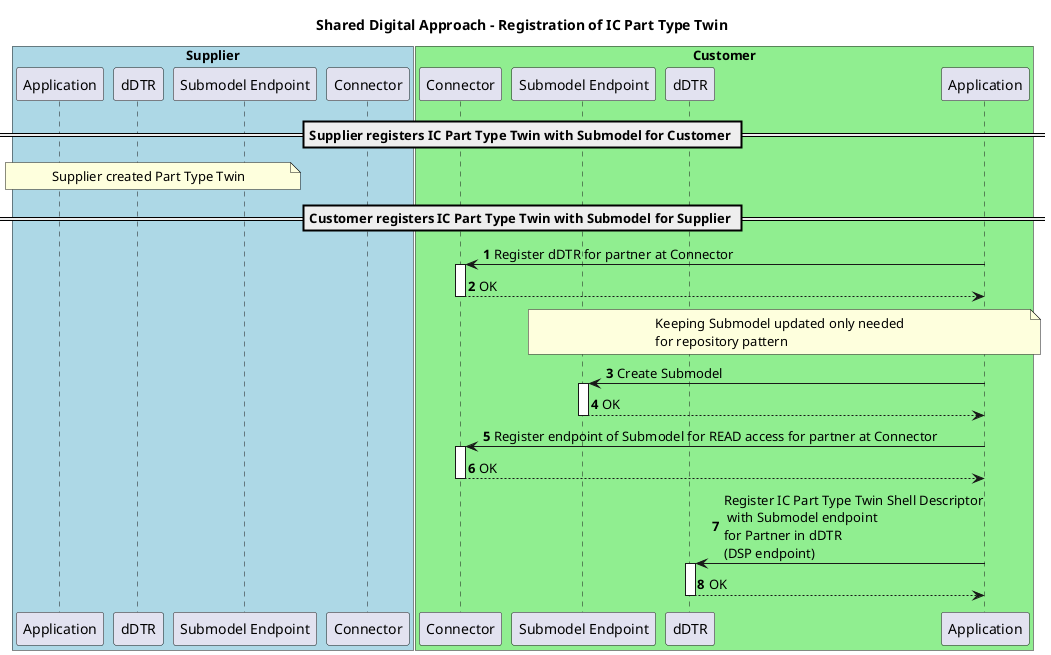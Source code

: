@startuml Figure_3
title Shared Digital Approach - Registration of IC Part Type Twin

autonumber

box "Supplier" #LightBlue
    participant SupplierApplication as "Application"
    participant SupplierDTR as "dDTR"
    participant SupplierSubmodelEndpoint as "Submodel Endpoint"
    participant SupplierEDC as "Connector"
end box

box "Customer" #LightGreen
    participant CustomerEDC as "Connector"
    participant CustomerSubmodelEndpoint as "Submodel Endpoint"
    participant CustomerDTR as "dDTR"
    participant CustomerApplication as "Application"
end box

== Supplier registers IC Part Type Twin with Submodel for Customer ==

    note over SupplierApplication, SupplierSubmodelEndpoint: Supplier created Part Type Twin


== Customer registers IC Part Type Twin with Submodel for Supplier ==
    CustomerApplication -> CustomerEDC: Register dDTR for partner at Connector
    activate CustomerEDC 
    return OK

    note over CustomerSubmodelEndpoint, CustomerApplication: Keeping Submodel updated only needed\nfor repository pattern
    CustomerApplication -> CustomerSubmodelEndpoint: Create Submodel
    activate CustomerSubmodelEndpoint
    return OK

    CustomerApplication -> CustomerEDC: Register endpoint of Submodel for READ access for partner at Connector
    activate CustomerEDC
    return OK

    CustomerApplication -> CustomerDTR: Register IC Part Type Twin Shell Descriptor\n with Submodel endpoint\nfor Partner in dDTR\n(DSP endpoint)
    activate CustomerDTR
    return OK

@enduml